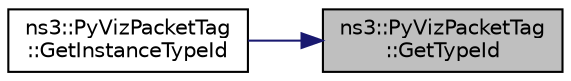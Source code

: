 digraph "ns3::PyVizPacketTag::GetTypeId"
{
 // LATEX_PDF_SIZE
  edge [fontname="Helvetica",fontsize="10",labelfontname="Helvetica",labelfontsize="10"];
  node [fontname="Helvetica",fontsize="10",shape=record];
  rankdir="RL";
  Node1 [label="ns3::PyVizPacketTag\l::GetTypeId",height=0.2,width=0.4,color="black", fillcolor="grey75", style="filled", fontcolor="black",tooltip="Get the type ID."];
  Node1 -> Node2 [dir="back",color="midnightblue",fontsize="10",style="solid",fontname="Helvetica"];
  Node2 [label="ns3::PyVizPacketTag\l::GetInstanceTypeId",height=0.2,width=0.4,color="black", fillcolor="white", style="filled",URL="$structns3_1_1_py_viz_packet_tag.html#a036fc643d571d3bcded94ac4523e4d7c",tooltip="Get the most derived TypeId for this Object."];
}
